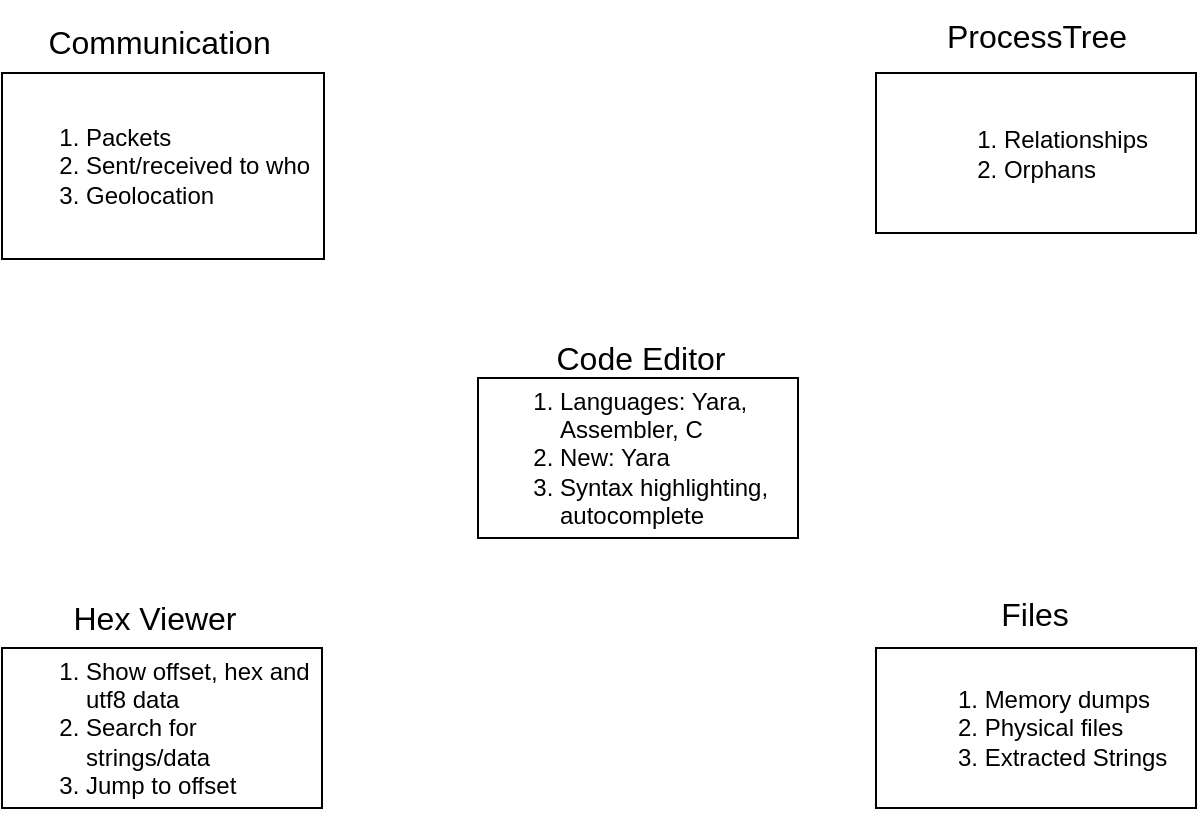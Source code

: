 <mxfile version="26.1.2">
  <diagram name="Page-1" id="oGITJ56X4c4uDML92NMq">
    <mxGraphModel dx="1150" dy="1321" grid="0" gridSize="10" guides="1" tooltips="1" connect="1" arrows="1" fold="1" page="0" pageScale="1" pageWidth="850" pageHeight="1100" math="0" shadow="0">
      <root>
        <mxCell id="0" />
        <mxCell id="1" parent="0" />
        <mxCell id="DT5o_Z7IDblNrw20LdmK-1" value="&lt;ol&gt;&lt;li&gt;Packets&lt;/li&gt;&lt;li style=&quot;&quot;&gt;Sent/received to who&lt;/li&gt;&lt;li style=&quot;&quot;&gt;Geolocation&lt;/li&gt;&lt;/ol&gt;" style="rounded=0;whiteSpace=wrap;html=1;align=left;" vertex="1" parent="1">
          <mxGeometry x="-69" y="-502.5" width="161" height="93" as="geometry" />
        </mxCell>
        <mxCell id="DT5o_Z7IDblNrw20LdmK-3" value="" style="edgeStyle=none;curved=1;rounded=0;orthogonalLoop=1;jettySize=auto;html=1;fontSize=12;startSize=8;endSize=8;strokeColor=none;" edge="1" parent="1" source="DT5o_Z7IDblNrw20LdmK-2" target="DT5o_Z7IDblNrw20LdmK-1">
          <mxGeometry relative="1" as="geometry" />
        </mxCell>
        <mxCell id="DT5o_Z7IDblNrw20LdmK-2" value="Communication&amp;nbsp;" style="text;strokeColor=none;fillColor=none;html=1;align=center;verticalAlign=middle;whiteSpace=wrap;rounded=0;fontSize=16;" vertex="1" parent="1">
          <mxGeometry x="-69" y="-533" width="162" height="30" as="geometry" />
        </mxCell>
        <mxCell id="DT5o_Z7IDblNrw20LdmK-4" value="&lt;ol&gt;&lt;li style=&quot;text-align: left;&quot;&gt;Relationships&lt;/li&gt;&lt;li style=&quot;text-align: left;&quot;&gt;Orphans&lt;/li&gt;&lt;/ol&gt;" style="rounded=0;whiteSpace=wrap;html=1;" vertex="1" parent="1">
          <mxGeometry x="368" y="-502.5" width="160" height="80" as="geometry" />
        </mxCell>
        <mxCell id="DT5o_Z7IDblNrw20LdmK-5" value="ProcessTree" style="text;strokeColor=none;fillColor=none;html=1;align=center;verticalAlign=middle;whiteSpace=wrap;rounded=0;fontSize=16;" vertex="1" parent="1">
          <mxGeometry x="368" y="-539" width="161" height="36" as="geometry" />
        </mxCell>
        <mxCell id="DT5o_Z7IDblNrw20LdmK-6" value="&lt;ol&gt;&lt;li&gt;Show offset, hex and utf8 data&lt;/li&gt;&lt;li&gt;Search for strings/data&lt;/li&gt;&lt;li style=&quot;&quot;&gt;Jump to offset&lt;/li&gt;&lt;/ol&gt;" style="rounded=0;whiteSpace=wrap;html=1;align=left;" vertex="1" parent="1">
          <mxGeometry x="-69" y="-215" width="160" height="80" as="geometry" />
        </mxCell>
        <mxCell id="DT5o_Z7IDblNrw20LdmK-7" value="Hex Viewer" style="text;strokeColor=none;fillColor=none;html=1;align=center;verticalAlign=middle;whiteSpace=wrap;rounded=0;fontSize=16;" vertex="1" parent="1">
          <mxGeometry x="-55" y="-245" width="125" height="30" as="geometry" />
        </mxCell>
        <mxCell id="DT5o_Z7IDblNrw20LdmK-8" value="&lt;ol&gt;&lt;li style=&quot;text-align: left;&quot;&gt;Memory dumps&lt;/li&gt;&lt;li style=&quot;text-align: left;&quot;&gt;Physical files&lt;/li&gt;&lt;li style=&quot;text-align: left;&quot;&gt;Extracted Strings&lt;/li&gt;&lt;/ol&gt;" style="rounded=0;whiteSpace=wrap;html=1;" vertex="1" parent="1">
          <mxGeometry x="368" y="-215" width="160" height="80" as="geometry" />
        </mxCell>
        <mxCell id="DT5o_Z7IDblNrw20LdmK-9" value="Files" style="text;strokeColor=none;fillColor=none;html=1;align=center;verticalAlign=middle;whiteSpace=wrap;rounded=0;fontSize=16;" vertex="1" parent="1">
          <mxGeometry x="367" y="-247" width="161" height="30" as="geometry" />
        </mxCell>
        <mxCell id="DT5o_Z7IDblNrw20LdmK-10" value="&lt;div style=&quot;text-align: left;&quot;&gt;&lt;ol&gt;&lt;li&gt;Languages: Yara, Assembler, C&lt;br&gt;&lt;/li&gt;&lt;li&gt;New: Yara&lt;br&gt;&lt;/li&gt;&lt;li&gt;Syntax highlighting, autocomplete&amp;nbsp;&lt;br&gt;&lt;/li&gt;&lt;/ol&gt;&lt;/div&gt;" style="rounded=0;whiteSpace=wrap;html=1;" vertex="1" parent="1">
          <mxGeometry x="169" y="-350" width="160" height="80" as="geometry" />
        </mxCell>
        <mxCell id="DT5o_Z7IDblNrw20LdmK-11" value="Code Editor" style="text;strokeColor=none;fillColor=none;html=1;align=center;verticalAlign=middle;whiteSpace=wrap;rounded=0;fontSize=16;" vertex="1" parent="1">
          <mxGeometry x="169" y="-371" width="163" height="21" as="geometry" />
        </mxCell>
      </root>
    </mxGraphModel>
  </diagram>
</mxfile>
